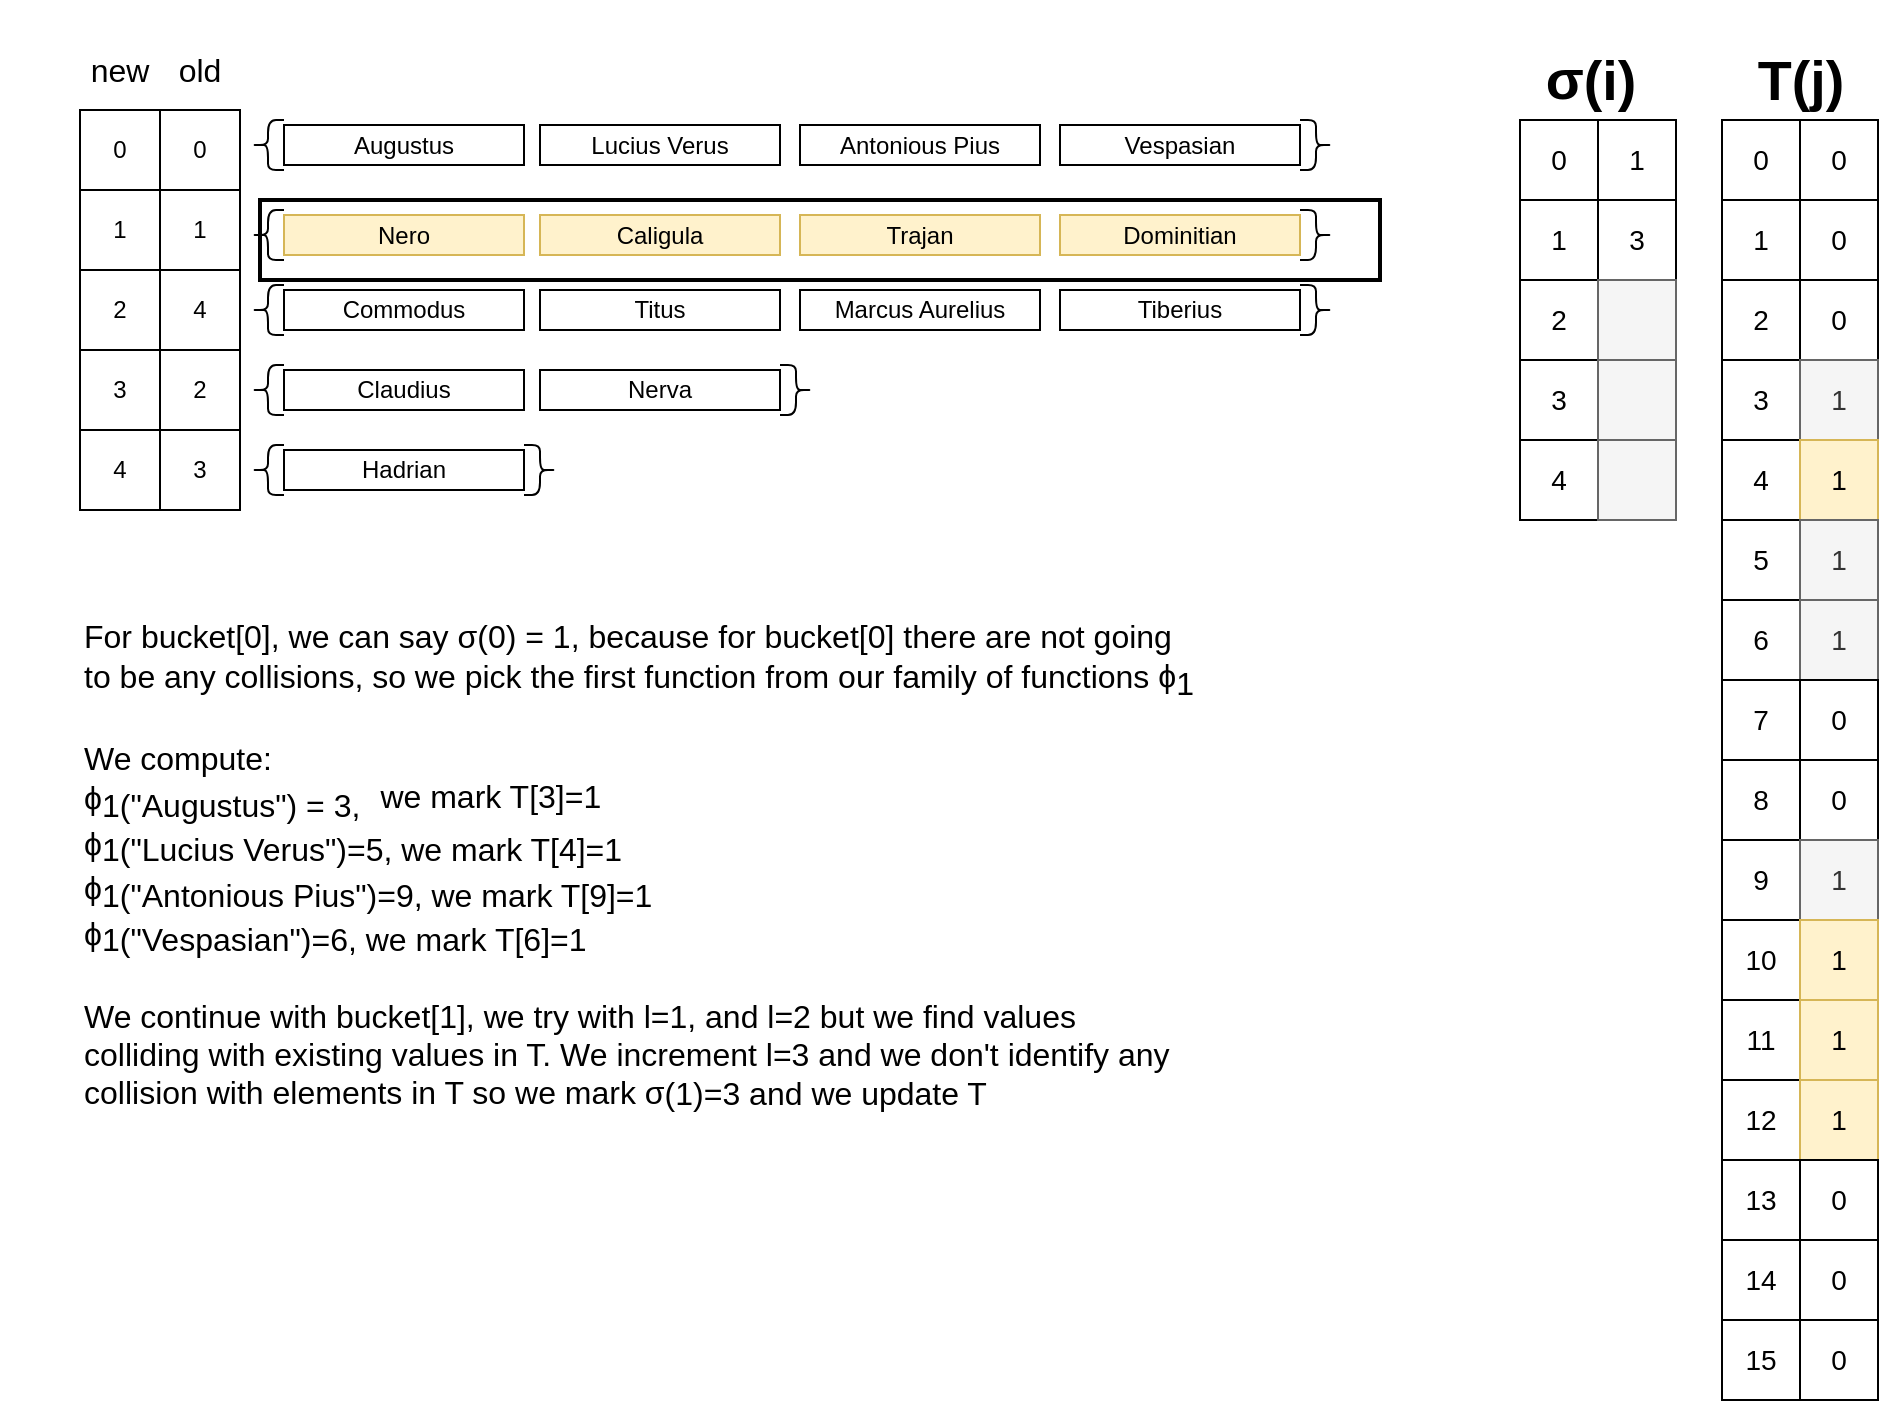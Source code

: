 <mxfile version="16.5.1" type="device"><diagram id="Fgk67WJgzp_O9D678YvW" name="Page-1"><mxGraphModel dx="1452" dy="1031" grid="1" gridSize="10" guides="1" tooltips="1" connect="1" arrows="1" fold="1" page="1" pageScale="1" pageWidth="827" pageHeight="1169" math="0" shadow="0"><root><mxCell id="0"/><mxCell id="1" parent="0"/><mxCell id="y1TzilbWaegtpudBJVc_-84" value="" style="rounded=0;whiteSpace=wrap;html=1;fontSize=14;fillColor=none;strokeColor=none;" vertex="1" parent="1"><mxGeometry x="280" y="200" width="760" height="280" as="geometry"/></mxCell><mxCell id="y1TzilbWaegtpudBJVc_-222" value="" style="rounded=0;whiteSpace=wrap;html=1;fontSize=14;fillColor=none;strokeWidth=2;" vertex="1" parent="1"><mxGeometry x="410" y="300" width="560" height="40" as="geometry"/></mxCell><mxCell id="y1TzilbWaegtpudBJVc_-23" value="0" style="whiteSpace=wrap;html=1;aspect=fixed;" vertex="1" parent="1"><mxGeometry x="360" y="255" width="40" height="40" as="geometry"/></mxCell><mxCell id="y1TzilbWaegtpudBJVc_-24" value="1" style="whiteSpace=wrap;html=1;aspect=fixed;" vertex="1" parent="1"><mxGeometry x="360" y="295" width="40" height="40" as="geometry"/></mxCell><mxCell id="y1TzilbWaegtpudBJVc_-25" value="2" style="whiteSpace=wrap;html=1;aspect=fixed;" vertex="1" parent="1"><mxGeometry x="360" y="375" width="40" height="40" as="geometry"/></mxCell><mxCell id="y1TzilbWaegtpudBJVc_-26" value="3" style="whiteSpace=wrap;html=1;aspect=fixed;" vertex="1" parent="1"><mxGeometry x="360" y="415" width="40" height="40" as="geometry"/></mxCell><mxCell id="y1TzilbWaegtpudBJVc_-27" value="4" style="whiteSpace=wrap;html=1;aspect=fixed;" vertex="1" parent="1"><mxGeometry x="360" y="335" width="40" height="40" as="geometry"/></mxCell><mxCell id="y1TzilbWaegtpudBJVc_-29" value="" style="shape=curlyBracket;whiteSpace=wrap;html=1;rounded=1;" vertex="1" parent="1"><mxGeometry x="406" y="260" width="16" height="25" as="geometry"/></mxCell><mxCell id="y1TzilbWaegtpudBJVc_-31" value="" style="shape=curlyBracket;whiteSpace=wrap;html=1;rounded=1;" vertex="1" parent="1"><mxGeometry x="406" y="305" width="16" height="25" as="geometry"/></mxCell><mxCell id="y1TzilbWaegtpudBJVc_-32" value="" style="shape=curlyBracket;whiteSpace=wrap;html=1;rounded=1;" vertex="1" parent="1"><mxGeometry x="406" y="382.5" width="16" height="25" as="geometry"/></mxCell><mxCell id="y1TzilbWaegtpudBJVc_-33" value="" style="shape=curlyBracket;whiteSpace=wrap;html=1;rounded=1;" vertex="1" parent="1"><mxGeometry x="406" y="422.5" width="16" height="25" as="geometry"/></mxCell><mxCell id="y1TzilbWaegtpudBJVc_-34" value="" style="shape=curlyBracket;whiteSpace=wrap;html=1;rounded=1;" vertex="1" parent="1"><mxGeometry x="406" y="342.5" width="16" height="25" as="geometry"/></mxCell><mxCell id="y1TzilbWaegtpudBJVc_-35" value="Augustus" style="rounded=0;whiteSpace=wrap;html=1;" vertex="1" parent="1"><mxGeometry x="422" y="262.5" width="120" height="20" as="geometry"/></mxCell><mxCell id="y1TzilbWaegtpudBJVc_-36" value="Lucius Verus" style="rounded=0;whiteSpace=wrap;html=1;" vertex="1" parent="1"><mxGeometry x="550" y="262.5" width="120" height="20" as="geometry"/></mxCell><mxCell id="y1TzilbWaegtpudBJVc_-37" value="Antonious Pius" style="rounded=0;whiteSpace=wrap;html=1;" vertex="1" parent="1"><mxGeometry x="680" y="262.5" width="120" height="20" as="geometry"/></mxCell><mxCell id="y1TzilbWaegtpudBJVc_-38" value="Vespasian" style="rounded=0;whiteSpace=wrap;html=1;" vertex="1" parent="1"><mxGeometry x="810" y="262.5" width="120" height="20" as="geometry"/></mxCell><mxCell id="y1TzilbWaegtpudBJVc_-39" value="Nero" style="rounded=0;whiteSpace=wrap;html=1;fillColor=#fff2cc;strokeColor=#d6b656;" vertex="1" parent="1"><mxGeometry x="422" y="307.5" width="120" height="20" as="geometry"/></mxCell><mxCell id="y1TzilbWaegtpudBJVc_-40" value="Caligula" style="rounded=0;whiteSpace=wrap;html=1;fillColor=#fff2cc;strokeColor=#d6b656;" vertex="1" parent="1"><mxGeometry x="550" y="307.5" width="120" height="20" as="geometry"/></mxCell><mxCell id="y1TzilbWaegtpudBJVc_-42" value="Trajan" style="rounded=0;whiteSpace=wrap;html=1;fillColor=#fff2cc;strokeColor=#d6b656;" vertex="1" parent="1"><mxGeometry x="680" y="307.5" width="120" height="20" as="geometry"/></mxCell><mxCell id="y1TzilbWaegtpudBJVc_-43" value="Dominitian" style="rounded=0;whiteSpace=wrap;html=1;fillColor=#fff2cc;strokeColor=#d6b656;" vertex="1" parent="1"><mxGeometry x="810" y="307.5" width="120" height="20" as="geometry"/></mxCell><mxCell id="y1TzilbWaegtpudBJVc_-44" value="Claudius" style="rounded=0;whiteSpace=wrap;html=1;" vertex="1" parent="1"><mxGeometry x="422" y="385" width="120" height="20" as="geometry"/></mxCell><mxCell id="y1TzilbWaegtpudBJVc_-45" value="Nerva" style="rounded=0;whiteSpace=wrap;html=1;" vertex="1" parent="1"><mxGeometry x="550" y="385" width="120" height="20" as="geometry"/></mxCell><mxCell id="y1TzilbWaegtpudBJVc_-46" value="Hadrian" style="rounded=0;whiteSpace=wrap;html=1;" vertex="1" parent="1"><mxGeometry x="422" y="425" width="120" height="20" as="geometry"/></mxCell><mxCell id="y1TzilbWaegtpudBJVc_-47" value="Commodus" style="rounded=0;whiteSpace=wrap;html=1;" vertex="1" parent="1"><mxGeometry x="422" y="345" width="120" height="20" as="geometry"/></mxCell><mxCell id="y1TzilbWaegtpudBJVc_-48" value="Titus" style="rounded=0;whiteSpace=wrap;html=1;" vertex="1" parent="1"><mxGeometry x="550" y="345" width="120" height="20" as="geometry"/></mxCell><mxCell id="y1TzilbWaegtpudBJVc_-50" value="Marcus Aurelius" style="rounded=0;whiteSpace=wrap;html=1;" vertex="1" parent="1"><mxGeometry x="680" y="345" width="120" height="20" as="geometry"/></mxCell><mxCell id="y1TzilbWaegtpudBJVc_-51" value="Tiberius" style="rounded=0;whiteSpace=wrap;html=1;" vertex="1" parent="1"><mxGeometry x="810" y="345" width="120" height="20" as="geometry"/></mxCell><mxCell id="y1TzilbWaegtpudBJVc_-53" value="" style="shape=curlyBracket;whiteSpace=wrap;html=1;rounded=1;rotation=-180;" vertex="1" parent="1"><mxGeometry x="930" y="260" width="16" height="25" as="geometry"/></mxCell><mxCell id="y1TzilbWaegtpudBJVc_-54" value="" style="shape=curlyBracket;whiteSpace=wrap;html=1;rounded=1;rotation=-180;" vertex="1" parent="1"><mxGeometry x="930" y="305" width="16" height="25" as="geometry"/></mxCell><mxCell id="y1TzilbWaegtpudBJVc_-55" value="" style="shape=curlyBracket;whiteSpace=wrap;html=1;rounded=1;rotation=-180;" vertex="1" parent="1"><mxGeometry x="670" y="382.5" width="16" height="25" as="geometry"/></mxCell><mxCell id="y1TzilbWaegtpudBJVc_-57" value="" style="shape=curlyBracket;whiteSpace=wrap;html=1;rounded=1;rotation=-180;" vertex="1" parent="1"><mxGeometry x="542" y="422.5" width="16" height="25" as="geometry"/></mxCell><mxCell id="y1TzilbWaegtpudBJVc_-58" value="" style="shape=curlyBracket;whiteSpace=wrap;html=1;rounded=1;rotation=-180;" vertex="1" parent="1"><mxGeometry x="930" y="342.5" width="16" height="25" as="geometry"/></mxCell><mxCell id="y1TzilbWaegtpudBJVc_-67" value="old" style="text;html=1;strokeColor=none;fillColor=none;align=center;verticalAlign=middle;whiteSpace=wrap;rounded=0;fontSize=16;" vertex="1" parent="1"><mxGeometry x="350" y="220" width="60" height="30" as="geometry"/></mxCell><mxCell id="y1TzilbWaegtpudBJVc_-75" value="0" style="whiteSpace=wrap;html=1;aspect=fixed;" vertex="1" parent="1"><mxGeometry x="320" y="255" width="40" height="40" as="geometry"/></mxCell><mxCell id="y1TzilbWaegtpudBJVc_-76" value="1" style="whiteSpace=wrap;html=1;aspect=fixed;" vertex="1" parent="1"><mxGeometry x="320" y="295" width="40" height="40" as="geometry"/></mxCell><mxCell id="y1TzilbWaegtpudBJVc_-77" value="3" style="whiteSpace=wrap;html=1;aspect=fixed;" vertex="1" parent="1"><mxGeometry x="320" y="375" width="40" height="40" as="geometry"/></mxCell><mxCell id="y1TzilbWaegtpudBJVc_-78" value="4" style="whiteSpace=wrap;html=1;aspect=fixed;" vertex="1" parent="1"><mxGeometry x="320" y="415" width="40" height="40" as="geometry"/></mxCell><mxCell id="y1TzilbWaegtpudBJVc_-79" value="2" style="whiteSpace=wrap;html=1;aspect=fixed;" vertex="1" parent="1"><mxGeometry x="320" y="335" width="40" height="40" as="geometry"/></mxCell><mxCell id="y1TzilbWaegtpudBJVc_-83" value="new" style="text;html=1;strokeColor=none;fillColor=none;align=center;verticalAlign=middle;whiteSpace=wrap;rounded=0;fontSize=16;" vertex="1" parent="1"><mxGeometry x="310" y="220" width="60" height="30" as="geometry"/></mxCell><mxCell id="y1TzilbWaegtpudBJVc_-85" value="0" style="rounded=0;whiteSpace=wrap;html=1;fontSize=14;fillColor=none;" vertex="1" parent="1"><mxGeometry x="1141" y="260" width="39" height="40" as="geometry"/></mxCell><mxCell id="y1TzilbWaegtpudBJVc_-86" value="1" style="rounded=0;whiteSpace=wrap;html=1;fontSize=14;fillColor=none;" vertex="1" parent="1"><mxGeometry x="1141" y="300" width="39" height="40" as="geometry"/></mxCell><mxCell id="y1TzilbWaegtpudBJVc_-87" value="2" style="rounded=0;whiteSpace=wrap;html=1;fontSize=14;fillColor=none;" vertex="1" parent="1"><mxGeometry x="1141" y="340" width="39" height="40" as="geometry"/></mxCell><mxCell id="y1TzilbWaegtpudBJVc_-88" value="3" style="rounded=0;whiteSpace=wrap;html=1;fontSize=14;fillColor=none;" vertex="1" parent="1"><mxGeometry x="1141" y="380" width="39" height="40" as="geometry"/></mxCell><mxCell id="y1TzilbWaegtpudBJVc_-89" value="4" style="rounded=0;whiteSpace=wrap;html=1;fontSize=14;fillColor=none;" vertex="1" parent="1"><mxGeometry x="1141" y="420" width="39" height="40" as="geometry"/></mxCell><mxCell id="y1TzilbWaegtpudBJVc_-90" value="5" style="rounded=0;whiteSpace=wrap;html=1;fontSize=14;fillColor=none;" vertex="1" parent="1"><mxGeometry x="1141" y="460" width="39" height="40" as="geometry"/></mxCell><mxCell id="y1TzilbWaegtpudBJVc_-91" value="6" style="rounded=0;whiteSpace=wrap;html=1;fontSize=14;fillColor=none;" vertex="1" parent="1"><mxGeometry x="1141" y="500" width="39" height="40" as="geometry"/></mxCell><mxCell id="y1TzilbWaegtpudBJVc_-92" value="7" style="rounded=0;whiteSpace=wrap;html=1;fontSize=14;fillColor=none;" vertex="1" parent="1"><mxGeometry x="1141" y="540" width="39" height="40" as="geometry"/></mxCell><mxCell id="y1TzilbWaegtpudBJVc_-93" value="8" style="rounded=0;whiteSpace=wrap;html=1;fontSize=14;fillColor=none;" vertex="1" parent="1"><mxGeometry x="1141" y="580" width="39" height="40" as="geometry"/></mxCell><mxCell id="y1TzilbWaegtpudBJVc_-94" value="9" style="rounded=0;whiteSpace=wrap;html=1;fontSize=14;fillColor=none;" vertex="1" parent="1"><mxGeometry x="1141" y="620" width="39" height="40" as="geometry"/></mxCell><mxCell id="y1TzilbWaegtpudBJVc_-95" value="10" style="rounded=0;whiteSpace=wrap;html=1;fontSize=14;fillColor=none;" vertex="1" parent="1"><mxGeometry x="1141" y="660" width="39" height="40" as="geometry"/></mxCell><mxCell id="y1TzilbWaegtpudBJVc_-96" value="11" style="rounded=0;whiteSpace=wrap;html=1;fontSize=14;fillColor=none;" vertex="1" parent="1"><mxGeometry x="1141" y="700" width="39" height="40" as="geometry"/></mxCell><mxCell id="y1TzilbWaegtpudBJVc_-97" value="12" style="rounded=0;whiteSpace=wrap;html=1;fontSize=14;fillColor=none;" vertex="1" parent="1"><mxGeometry x="1141" y="740" width="39" height="40" as="geometry"/></mxCell><mxCell id="y1TzilbWaegtpudBJVc_-98" value="13" style="rounded=0;whiteSpace=wrap;html=1;fontSize=14;fillColor=none;" vertex="1" parent="1"><mxGeometry x="1141" y="780" width="39" height="40" as="geometry"/></mxCell><mxCell id="y1TzilbWaegtpudBJVc_-99" value="14" style="rounded=0;whiteSpace=wrap;html=1;fontSize=14;fillColor=none;" vertex="1" parent="1"><mxGeometry x="1141" y="820" width="39" height="40" as="geometry"/></mxCell><mxCell id="y1TzilbWaegtpudBJVc_-100" value="15" style="rounded=0;whiteSpace=wrap;html=1;fontSize=14;fillColor=none;" vertex="1" parent="1"><mxGeometry x="1141" y="860" width="39" height="40" as="geometry"/></mxCell><mxCell id="y1TzilbWaegtpudBJVc_-105" value="0" style="rounded=0;whiteSpace=wrap;html=1;fontSize=14;fillColor=none;" vertex="1" parent="1"><mxGeometry x="1180" y="260" width="39" height="40" as="geometry"/></mxCell><mxCell id="y1TzilbWaegtpudBJVc_-106" value="0" style="rounded=0;whiteSpace=wrap;html=1;fontSize=14;fillColor=none;" vertex="1" parent="1"><mxGeometry x="1180" y="300" width="39" height="40" as="geometry"/></mxCell><mxCell id="y1TzilbWaegtpudBJVc_-107" value="0" style="rounded=0;whiteSpace=wrap;html=1;fontSize=14;fillColor=none;" vertex="1" parent="1"><mxGeometry x="1180" y="340" width="39" height="40" as="geometry"/></mxCell><mxCell id="y1TzilbWaegtpudBJVc_-108" value="1" style="rounded=0;whiteSpace=wrap;html=1;fontSize=14;fillColor=#f5f5f5;fontColor=#333333;strokeColor=#666666;" vertex="1" parent="1"><mxGeometry x="1180" y="380" width="39" height="40" as="geometry"/></mxCell><mxCell id="y1TzilbWaegtpudBJVc_-109" value="1" style="rounded=0;whiteSpace=wrap;html=1;fontSize=14;fillColor=#fff2cc;strokeColor=#d6b656;gradientColor=none;" vertex="1" parent="1"><mxGeometry x="1180" y="420" width="39" height="40" as="geometry"/></mxCell><mxCell id="y1TzilbWaegtpudBJVc_-110" value="1" style="rounded=0;whiteSpace=wrap;html=1;fontSize=14;fillColor=#f5f5f5;fontColor=#333333;strokeColor=#666666;" vertex="1" parent="1"><mxGeometry x="1180" y="460" width="39" height="40" as="geometry"/></mxCell><mxCell id="y1TzilbWaegtpudBJVc_-111" value="1" style="rounded=0;whiteSpace=wrap;html=1;fontSize=14;fillColor=#f5f5f5;fontColor=#333333;strokeColor=#666666;" vertex="1" parent="1"><mxGeometry x="1180" y="500" width="39" height="40" as="geometry"/></mxCell><mxCell id="y1TzilbWaegtpudBJVc_-112" value="0" style="rounded=0;whiteSpace=wrap;html=1;fontSize=14;fillColor=none;" vertex="1" parent="1"><mxGeometry x="1180" y="540" width="39" height="40" as="geometry"/></mxCell><mxCell id="y1TzilbWaegtpudBJVc_-113" value="0" style="rounded=0;whiteSpace=wrap;html=1;fontSize=14;fillColor=none;" vertex="1" parent="1"><mxGeometry x="1180" y="580" width="39" height="40" as="geometry"/></mxCell><mxCell id="y1TzilbWaegtpudBJVc_-114" value="1" style="rounded=0;whiteSpace=wrap;html=1;fontSize=14;fillColor=#f5f5f5;fontColor=#333333;strokeColor=#666666;" vertex="1" parent="1"><mxGeometry x="1180" y="620" width="39" height="40" as="geometry"/></mxCell><mxCell id="y1TzilbWaegtpudBJVc_-115" value="1" style="rounded=0;whiteSpace=wrap;html=1;fontSize=14;fillColor=#fff2cc;strokeColor=#d6b656;" vertex="1" parent="1"><mxGeometry x="1180" y="660" width="39" height="40" as="geometry"/></mxCell><mxCell id="y1TzilbWaegtpudBJVc_-116" value="1" style="rounded=0;whiteSpace=wrap;html=1;fontSize=14;fillColor=#fff2cc;strokeColor=#d6b656;" vertex="1" parent="1"><mxGeometry x="1180" y="700" width="39" height="40" as="geometry"/></mxCell><mxCell id="y1TzilbWaegtpudBJVc_-117" value="1" style="rounded=0;whiteSpace=wrap;html=1;fontSize=14;fillColor=#fff2cc;strokeColor=#d6b656;" vertex="1" parent="1"><mxGeometry x="1180" y="740" width="39" height="40" as="geometry"/></mxCell><mxCell id="y1TzilbWaegtpudBJVc_-118" value="0" style="rounded=0;whiteSpace=wrap;html=1;fontSize=14;fillColor=none;" vertex="1" parent="1"><mxGeometry x="1180" y="780" width="39" height="40" as="geometry"/></mxCell><mxCell id="y1TzilbWaegtpudBJVc_-119" value="0" style="rounded=0;whiteSpace=wrap;html=1;fontSize=14;fillColor=none;" vertex="1" parent="1"><mxGeometry x="1180" y="820" width="39" height="40" as="geometry"/></mxCell><mxCell id="y1TzilbWaegtpudBJVc_-120" value="0" style="rounded=0;whiteSpace=wrap;html=1;fontSize=14;fillColor=none;" vertex="1" parent="1"><mxGeometry x="1180" y="860" width="39" height="40" as="geometry"/></mxCell><mxCell id="y1TzilbWaegtpudBJVc_-189" value="0" style="rounded=0;whiteSpace=wrap;html=1;fontSize=14;fillColor=none;" vertex="1" parent="1"><mxGeometry x="1040" y="260" width="39" height="40" as="geometry"/></mxCell><mxCell id="y1TzilbWaegtpudBJVc_-190" value="1" style="rounded=0;whiteSpace=wrap;html=1;fontSize=14;fillColor=none;" vertex="1" parent="1"><mxGeometry x="1040" y="300" width="39" height="40" as="geometry"/></mxCell><mxCell id="y1TzilbWaegtpudBJVc_-191" value="2" style="rounded=0;whiteSpace=wrap;html=1;fontSize=14;fillColor=none;" vertex="1" parent="1"><mxGeometry x="1040" y="340" width="39" height="40" as="geometry"/></mxCell><mxCell id="y1TzilbWaegtpudBJVc_-192" value="3" style="rounded=0;whiteSpace=wrap;html=1;fontSize=14;fillColor=none;" vertex="1" parent="1"><mxGeometry x="1040" y="380" width="39" height="40" as="geometry"/></mxCell><mxCell id="y1TzilbWaegtpudBJVc_-193" value="4" style="rounded=0;whiteSpace=wrap;html=1;fontSize=14;fillColor=none;" vertex="1" parent="1"><mxGeometry x="1040" y="420" width="39" height="40" as="geometry"/></mxCell><mxCell id="y1TzilbWaegtpudBJVc_-205" value="1" style="rounded=0;whiteSpace=wrap;html=1;fontSize=14;fillColor=none;" vertex="1" parent="1"><mxGeometry x="1079" y="260" width="39" height="40" as="geometry"/></mxCell><mxCell id="y1TzilbWaegtpudBJVc_-206" value="3" style="rounded=0;whiteSpace=wrap;html=1;fontSize=14;fillColor=none;" vertex="1" parent="1"><mxGeometry x="1079" y="300" width="39" height="40" as="geometry"/></mxCell><mxCell id="y1TzilbWaegtpudBJVc_-207" value="" style="rounded=0;whiteSpace=wrap;html=1;fontSize=14;fillColor=#f5f5f5;fontColor=#333333;strokeColor=#666666;" vertex="1" parent="1"><mxGeometry x="1079" y="340" width="39" height="40" as="geometry"/></mxCell><mxCell id="y1TzilbWaegtpudBJVc_-208" value="" style="rounded=0;whiteSpace=wrap;html=1;fontSize=14;fillColor=#f5f5f5;fontColor=#333333;strokeColor=#666666;" vertex="1" parent="1"><mxGeometry x="1079" y="380" width="39" height="40" as="geometry"/></mxCell><mxCell id="y1TzilbWaegtpudBJVc_-209" value="" style="rounded=0;whiteSpace=wrap;html=1;fontSize=14;fillColor=#f5f5f5;fontColor=#333333;strokeColor=#666666;" vertex="1" parent="1"><mxGeometry x="1079" y="420" width="39" height="40" as="geometry"/></mxCell><mxCell id="y1TzilbWaegtpudBJVc_-223" value="&lt;span id=&quot;MathJax-Element-42-Frame&quot; class=&quot;mjx-chtml MathJax_CHTML&quot; tabindex=&quot;0&quot; style=&quot;font-size: 116% ; position: relative&quot;&gt;&lt;span id=&quot;MJXc-Node-402&quot; class=&quot;mjx-math&quot;&gt;&lt;span id=&quot;MJXc-Node-403&quot; class=&quot;mjx-mrow&quot;&gt;&lt;span id=&quot;MJXc-Node-404&quot; class=&quot;mjx-mi&quot;&gt;&lt;span class=&quot;mjx-char MJXc-TeX-math-I&quot; style=&quot;padding-top: 0.198em ; padding-bottom: 0.276em ; padding-right: 0.001em&quot;&gt;σ&lt;/span&gt;&lt;/span&gt;&lt;span id=&quot;MJXc-Node-405&quot; class=&quot;mjx-mo&quot;&gt;&lt;span class=&quot;mjx-char MJXc-TeX-main-R&quot; style=&quot;padding-top: 0.472em ; padding-bottom: 0.59em&quot;&gt;(&lt;/span&gt;&lt;/span&gt;&lt;span id=&quot;MJXc-Node-406&quot; class=&quot;mjx-mi&quot;&gt;&lt;span class=&quot;mjx-char MJXc-TeX-math-I&quot; style=&quot;padding-top: 0.433em ; padding-bottom: 0.276em&quot;&gt;i&lt;/span&gt;&lt;/span&gt;&lt;span id=&quot;MJXc-Node-407&quot; class=&quot;mjx-mo&quot;&gt;&lt;span class=&quot;mjx-char MJXc-TeX-main-R&quot; style=&quot;padding-top: 0.472em ; padding-bottom: 0.59em&quot;&gt;)&lt;/span&gt;&lt;/span&gt;&lt;/span&gt;&lt;/span&gt;&lt;/span&gt;" style="text;strokeColor=none;fillColor=none;html=1;fontSize=24;fontStyle=1;verticalAlign=middle;align=center;" vertex="1" parent="1"><mxGeometry x="1030" y="220" width="90" height="40" as="geometry"/></mxCell><mxCell id="y1TzilbWaegtpudBJVc_-224" value="&lt;span style=&quot;font-size: 27.84px&quot;&gt;T(j)&lt;/span&gt;" style="text;strokeColor=none;fillColor=none;html=1;fontSize=24;fontStyle=1;verticalAlign=middle;align=center;" vertex="1" parent="1"><mxGeometry x="1140" y="220" width="80" height="40" as="geometry"/></mxCell><mxCell id="y1TzilbWaegtpudBJVc_-225" value="&lt;font style=&quot;font-size: 16px&quot;&gt;For bucket[0], we can say&amp;nbsp;&lt;font style=&quot;font-size: 16px&quot;&gt;σ(0) = 1, because for bucket[0] there are not going to be any collisions, so we pick the first function from our family of functions&amp;nbsp;&lt;span id=&quot;MathJax-Element-33-Frame&quot; class=&quot;mjx-chtml MathJax_CHTML&quot; tabindex=&quot;0&quot; style=&quot;position: relative&quot;&gt;&lt;span id=&quot;MJXc-Node-311&quot; class=&quot;mjx-math&quot;&gt;&lt;span id=&quot;MJXc-Node-312&quot; class=&quot;mjx-mrow&quot;&gt;&lt;span id=&quot;MJXc-Node-313&quot; class=&quot;mjx-msubsup&quot;&gt;&lt;span class=&quot;mjx-base&quot;&gt;&lt;span id=&quot;MJXc-Node-314&quot; class=&quot;mjx-mi&quot;&gt;&lt;span class=&quot;mjx-char MJXc-TeX-math-I&quot; style=&quot;padding-top: 0.472em ; padding-bottom: 0.472em&quot;&gt;ϕ&lt;/span&gt;&lt;/span&gt;&lt;/span&gt;&lt;span class=&quot;mjx-sub&quot; style=&quot;padding-right: 0.071em ; vertical-align: -0.212em&quot;&gt;&lt;span id=&quot;MJXc-Node-315&quot; class=&quot;mjx-texatom&quot;&gt;&lt;span id=&quot;MJXc-Node-316&quot; class=&quot;mjx-mrow&quot;&gt;&lt;span id=&quot;MJXc-Node-317&quot; class=&quot;mjx-mn&quot;&gt;&lt;span class=&quot;mjx-char MJXc-TeX-main-R&quot; style=&quot;padding-top: 0.394em ; padding-bottom: 0.355em&quot;&gt;1&lt;br&gt;&lt;/span&gt;&lt;/span&gt;&lt;/span&gt;&lt;/span&gt;&lt;/span&gt;&lt;/span&gt;&lt;/span&gt;&lt;/span&gt;&lt;/span&gt;&lt;br&gt;We compute:&lt;br&gt;&lt;span class=&quot;mjx-base&quot;&gt;&lt;span id=&quot;MJXc-Node-314&quot; class=&quot;mjx-mi&quot;&gt;&lt;span class=&quot;mjx-char MJXc-TeX-math-I&quot; style=&quot;padding-top: 0.472em ; padding-bottom: 0.472em&quot;&gt;ϕ&lt;/span&gt;&lt;/span&gt;&lt;/span&gt;&lt;span class=&quot;mjx-sub&quot; style=&quot;padding-right: 0.071em ; vertical-align: -0.212em&quot;&gt;&lt;span id=&quot;MJXc-Node-315&quot; class=&quot;mjx-texatom&quot;&gt;&lt;span id=&quot;MJXc-Node-316&quot; class=&quot;mjx-mrow&quot;&gt;&lt;span id=&quot;MJXc-Node-317&quot; class=&quot;mjx-mn&quot;&gt;&lt;span class=&quot;mjx-char MJXc-TeX-main-R&quot; style=&quot;padding-top: 0.394em ; padding-bottom: 0.355em&quot;&gt;1(&quot;Augustus&quot;) = 3,&amp;nbsp;&lt;/span&gt;&lt;/span&gt;&lt;/span&gt;&lt;/span&gt;&lt;/span&gt;&amp;nbsp;we mark T[3]=1&lt;br&gt;&lt;span class=&quot;mjx-base&quot;&gt;&lt;span id=&quot;MJXc-Node-314&quot; class=&quot;mjx-mi&quot;&gt;&lt;span class=&quot;mjx-char MJXc-TeX-math-I&quot; style=&quot;padding-top: 0.472em ; padding-bottom: 0.472em&quot;&gt;ϕ&lt;/span&gt;&lt;/span&gt;&lt;/span&gt;&lt;span class=&quot;mjx-sub&quot; style=&quot;padding-right: 0.071em ; vertical-align: -0.212em&quot;&gt;&lt;span id=&quot;MJXc-Node-315&quot; class=&quot;mjx-texatom&quot;&gt;&lt;span id=&quot;MJXc-Node-316&quot; class=&quot;mjx-mrow&quot;&gt;&lt;span id=&quot;MJXc-Node-317&quot; class=&quot;mjx-mn&quot;&gt;&lt;span class=&quot;mjx-char MJXc-TeX-main-R&quot; style=&quot;padding-top: 0.394em ; padding-bottom: 0.355em&quot;&gt;1(&quot;Lucius Verus&quot;)=5, we mark T[4]=1&lt;br&gt;&lt;/span&gt;&lt;/span&gt;&lt;/span&gt;&lt;/span&gt;&lt;/span&gt;&lt;span class=&quot;mjx-base&quot;&gt;&lt;span id=&quot;MJXc-Node-314&quot; class=&quot;mjx-mi&quot;&gt;&lt;span class=&quot;mjx-char MJXc-TeX-math-I&quot; style=&quot;padding-top: 0.472em ; padding-bottom: 0.472em&quot;&gt;ϕ&lt;/span&gt;&lt;/span&gt;&lt;/span&gt;&lt;span class=&quot;mjx-sub&quot; style=&quot;padding-right: 0.071em ; vertical-align: -0.212em&quot;&gt;&lt;span id=&quot;MJXc-Node-315&quot; class=&quot;mjx-texatom&quot;&gt;&lt;span id=&quot;MJXc-Node-316&quot; class=&quot;mjx-mrow&quot;&gt;&lt;span id=&quot;MJXc-Node-317&quot; class=&quot;mjx-mn&quot;&gt;&lt;span class=&quot;mjx-char MJXc-TeX-main-R&quot; style=&quot;padding-top: 0.394em ; padding-bottom: 0.355em&quot;&gt;1(&quot;Antonious Pius&quot;)=9, we mark T[9]=1&lt;br&gt;&lt;/span&gt;&lt;/span&gt;&lt;/span&gt;&lt;/span&gt;&lt;/span&gt;&lt;span class=&quot;mjx-base&quot;&gt;&lt;span id=&quot;MJXc-Node-314&quot; class=&quot;mjx-mi&quot;&gt;&lt;span class=&quot;mjx-char MJXc-TeX-math-I&quot; style=&quot;padding-top: 0.472em ; padding-bottom: 0.472em&quot;&gt;ϕ&lt;/span&gt;&lt;/span&gt;&lt;/span&gt;&lt;span class=&quot;mjx-sub&quot; style=&quot;padding-right: 0.071em ; vertical-align: -0.212em&quot;&gt;&lt;span id=&quot;MJXc-Node-315&quot; class=&quot;mjx-texatom&quot;&gt;&lt;span id=&quot;MJXc-Node-316&quot; class=&quot;mjx-mrow&quot;&gt;&lt;span id=&quot;MJXc-Node-317&quot; class=&quot;mjx-mn&quot;&gt;&lt;span class=&quot;mjx-char MJXc-TeX-main-R&quot; style=&quot;padding-top: 0.394em ; padding-bottom: 0.355em&quot;&gt;1(&quot;Vespasian&quot;)=6, we mark T[6]=1&lt;br&gt;&lt;/span&gt;&lt;/span&gt;&lt;/span&gt;&lt;/span&gt;&lt;/span&gt;&lt;br&gt;We continue with bucket[1], we try with l=1, and l=2 but we find values colliding with existing values in T. We increment l=3 and we don't identify any collision with elements in T so we mark&amp;nbsp;&lt;span id=&quot;MJXc-Node-404&quot; class=&quot;mjx-mi&quot; style=&quot;text-align: center&quot;&gt;&lt;span class=&quot;mjx-char MJXc-TeX-math-I&quot; style=&quot;padding-top: 0.198em ; padding-bottom: 0.276em ; padding-right: 0.001em&quot;&gt;σ&lt;/span&gt;&lt;/span&gt;&lt;span id=&quot;MJXc-Node-405&quot; class=&quot;mjx-mo&quot; style=&quot;text-align: center&quot;&gt;&lt;span class=&quot;mjx-char MJXc-TeX-main-R&quot; style=&quot;padding-top: 0.472em ; padding-bottom: 0.59em&quot;&gt;(1&lt;/span&gt;&lt;/span&gt;&lt;span id=&quot;MJXc-Node-407&quot; class=&quot;mjx-mo&quot; style=&quot;text-align: center&quot;&gt;&lt;span class=&quot;mjx-char MJXc-TeX-main-R&quot; style=&quot;padding-top: 0.472em ; padding-bottom: 0.59em&quot;&gt;)=3 and we update T&lt;/span&gt;&lt;/span&gt;&lt;br&gt;&lt;br&gt;&lt;br&gt;&lt;br&gt;&lt;/font&gt;&lt;br&gt;&lt;br&gt;&amp;nbsp;&lt;/font&gt;" style="text;html=1;strokeColor=none;fillColor=none;align=left;verticalAlign=middle;whiteSpace=wrap;rounded=0;fontSize=14;" vertex="1" parent="1"><mxGeometry x="320" y="470" width="559" height="440" as="geometry"/></mxCell></root></mxGraphModel></diagram></mxfile>
